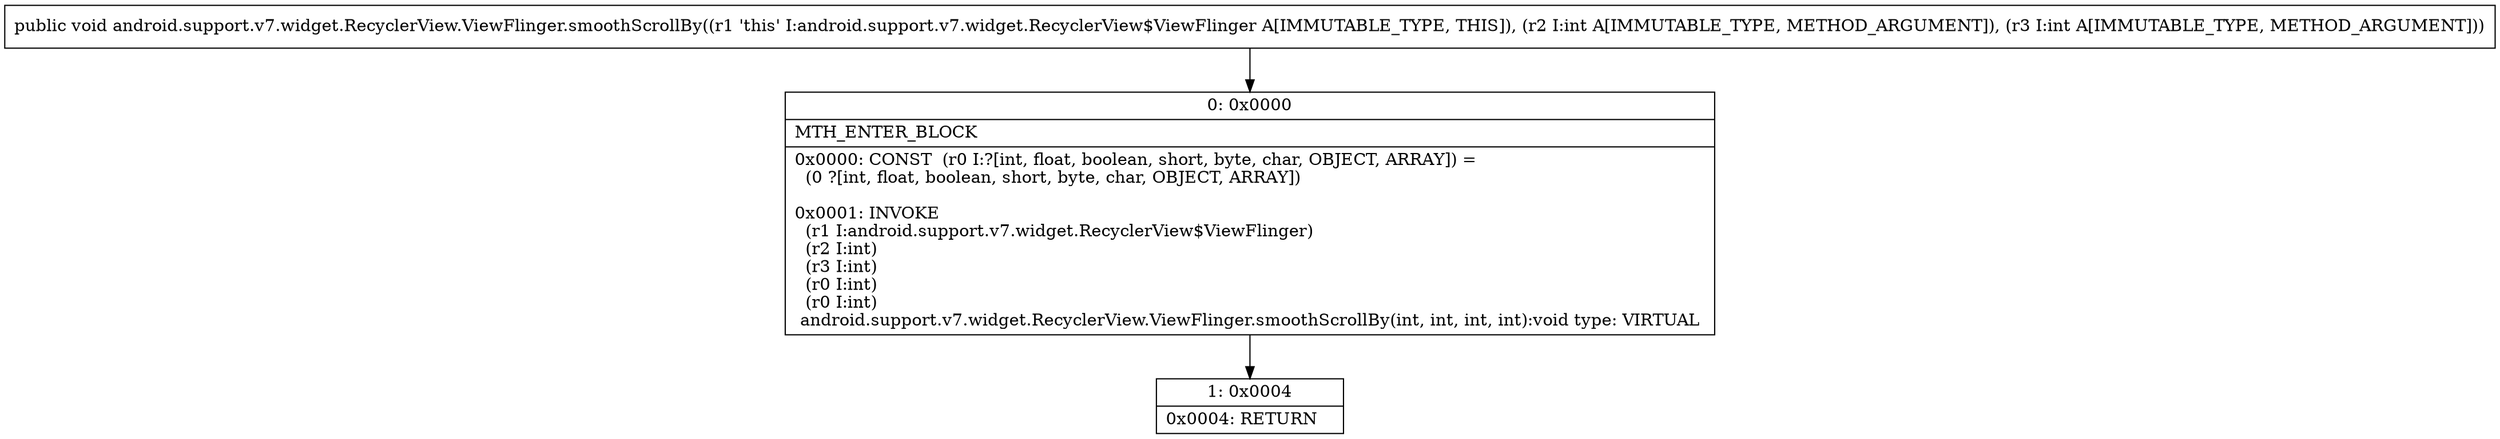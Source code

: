 digraph "CFG forandroid.support.v7.widget.RecyclerView.ViewFlinger.smoothScrollBy(II)V" {
Node_0 [shape=record,label="{0\:\ 0x0000|MTH_ENTER_BLOCK\l|0x0000: CONST  (r0 I:?[int, float, boolean, short, byte, char, OBJECT, ARRAY]) = \l  (0 ?[int, float, boolean, short, byte, char, OBJECT, ARRAY])\l \l0x0001: INVOKE  \l  (r1 I:android.support.v7.widget.RecyclerView$ViewFlinger)\l  (r2 I:int)\l  (r3 I:int)\l  (r0 I:int)\l  (r0 I:int)\l android.support.v7.widget.RecyclerView.ViewFlinger.smoothScrollBy(int, int, int, int):void type: VIRTUAL \l}"];
Node_1 [shape=record,label="{1\:\ 0x0004|0x0004: RETURN   \l}"];
MethodNode[shape=record,label="{public void android.support.v7.widget.RecyclerView.ViewFlinger.smoothScrollBy((r1 'this' I:android.support.v7.widget.RecyclerView$ViewFlinger A[IMMUTABLE_TYPE, THIS]), (r2 I:int A[IMMUTABLE_TYPE, METHOD_ARGUMENT]), (r3 I:int A[IMMUTABLE_TYPE, METHOD_ARGUMENT])) }"];
MethodNode -> Node_0;
Node_0 -> Node_1;
}

